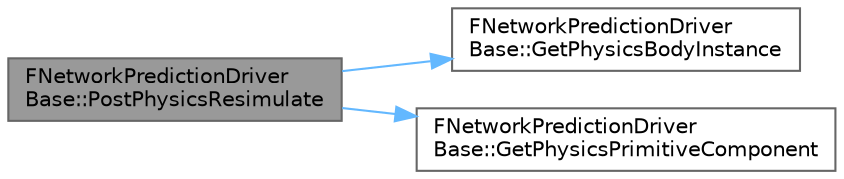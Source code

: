 digraph "FNetworkPredictionDriverBase::PostPhysicsResimulate"
{
 // INTERACTIVE_SVG=YES
 // LATEX_PDF_SIZE
  bgcolor="transparent";
  edge [fontname=Helvetica,fontsize=10,labelfontname=Helvetica,labelfontsize=10];
  node [fontname=Helvetica,fontsize=10,shape=box,height=0.2,width=0.4];
  rankdir="LR";
  Node1 [id="Node000001",label="FNetworkPredictionDriver\lBase::PostPhysicsResimulate",height=0.2,width=0.4,color="gray40", fillcolor="grey60", style="filled", fontcolor="black",tooltip=" "];
  Node1 -> Node2 [id="edge1_Node000001_Node000002",color="steelblue1",style="solid",tooltip=" "];
  Node2 [id="Node000002",label="FNetworkPredictionDriver\lBase::GetPhysicsBodyInstance",height=0.2,width=0.4,color="grey40", fillcolor="white", style="filled",URL="$d9/d6a/structFNetworkPredictionDriverBase.html#a0695e506f9d4434d8cffd0f5cea06381",tooltip=" "];
  Node1 -> Node3 [id="edge2_Node000001_Node000003",color="steelblue1",style="solid",tooltip=" "];
  Node3 [id="Node000003",label="FNetworkPredictionDriver\lBase::GetPhysicsPrimitiveComponent",height=0.2,width=0.4,color="grey40", fillcolor="white", style="filled",URL="$d9/d6a/structFNetworkPredictionDriverBase.html#a995bdb60b9aaefecca3316ede6d71ca1",tooltip=" "];
}
